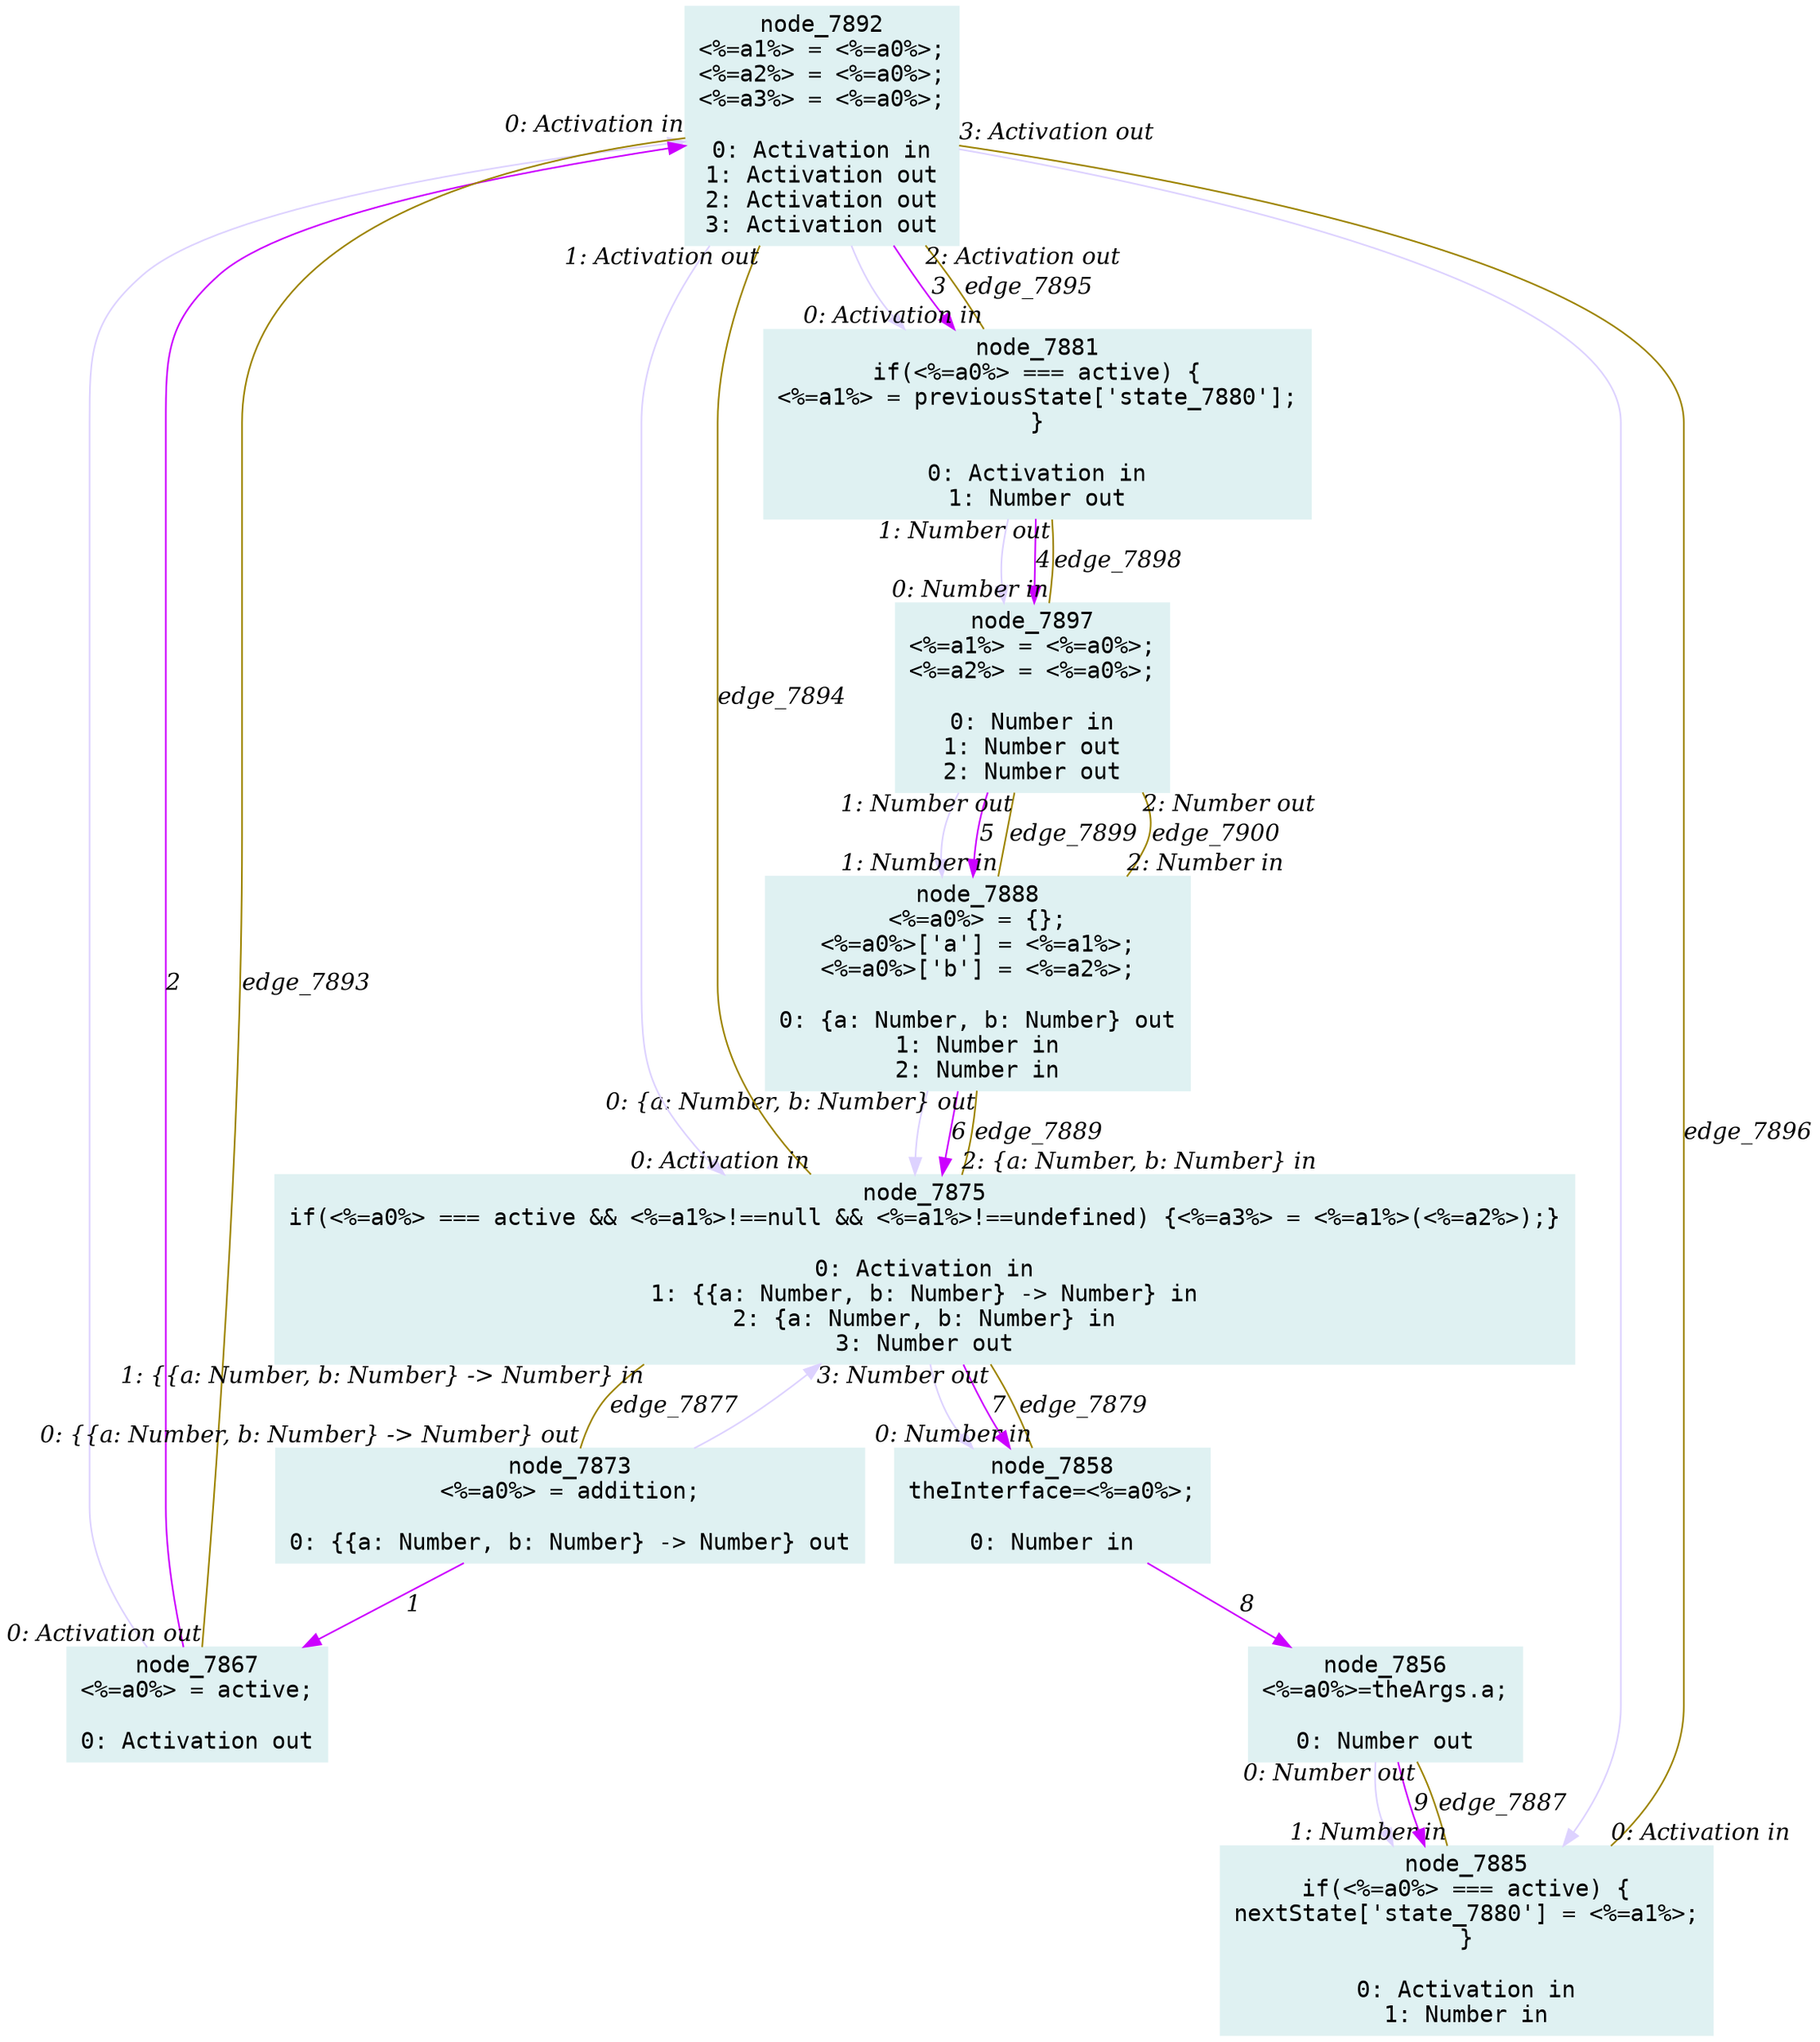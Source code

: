 digraph g{node_7856 [shape="box", style="filled", color="#dff1f2", fontname="Courier", label="node_7856
<%=a0%>=theArgs.a;

0: Number out" ]
node_7858 [shape="box", style="filled", color="#dff1f2", fontname="Courier", label="node_7858
theInterface=<%=a0%>;

0: Number in" ]
node_7867 [shape="box", style="filled", color="#dff1f2", fontname="Courier", label="node_7867
<%=a0%> = active;

0: Activation out" ]
node_7873 [shape="box", style="filled", color="#dff1f2", fontname="Courier", label="node_7873
<%=a0%> = addition;

0: {{a: Number, b: Number} -> Number} out" ]
node_7875 [shape="box", style="filled", color="#dff1f2", fontname="Courier", label="node_7875
if(<%=a0%> === active && <%=a1%>!==null && <%=a1%>!==undefined) {<%=a3%> = <%=a1%>(<%=a2%>);}

0: Activation in
1: {{a: Number, b: Number} -> Number} in
2: {a: Number, b: Number} in
3: Number out" ]
node_7881 [shape="box", style="filled", color="#dff1f2", fontname="Courier", label="node_7881
if(<%=a0%> === active) {
<%=a1%> = previousState['state_7880'];
}

0: Activation in
1: Number out" ]
node_7885 [shape="box", style="filled", color="#dff1f2", fontname="Courier", label="node_7885
if(<%=a0%> === active) {
nextState['state_7880'] = <%=a1%>;
}

0: Activation in
1: Number in" ]
node_7888 [shape="box", style="filled", color="#dff1f2", fontname="Courier", label="node_7888
<%=a0%> = {};
<%=a0%>['a'] = <%=a1%>;
<%=a0%>['b'] = <%=a2%>;

0: {a: Number, b: Number} out
1: Number in
2: Number in" ]
node_7892 [shape="box", style="filled", color="#dff1f2", fontname="Courier", label="node_7892
<%=a1%> = <%=a0%>;
<%=a2%> = <%=a0%>;
<%=a3%> = <%=a0%>;

0: Activation in
1: Activation out
2: Activation out
3: Activation out" ]
node_7897 [shape="box", style="filled", color="#dff1f2", fontname="Courier", label="node_7897
<%=a1%> = <%=a0%>;
<%=a2%> = <%=a0%>;

0: Number in
1: Number out
2: Number out" ]
node_7856 -> node_7885 [dir=forward, arrowHead=normal, fontname="Times-Italic", arrowsize=1, color="#ddd2ff", label="",  headlabel="", taillabel="" ]
node_7875 -> node_7858 [dir=forward, arrowHead=normal, fontname="Times-Italic", arrowsize=1, color="#ddd2ff", label="",  headlabel="", taillabel="" ]
node_7888 -> node_7875 [dir=forward, arrowHead=normal, fontname="Times-Italic", arrowsize=1, color="#ddd2ff", label="",  headlabel="", taillabel="" ]
node_7897 -> node_7888 [dir=forward, arrowHead=normal, fontname="Times-Italic", arrowsize=1, color="#ddd2ff", label="",  headlabel="", taillabel="" ]
node_7881 -> node_7897 [dir=forward, arrowHead=normal, fontname="Times-Italic", arrowsize=1, color="#ddd2ff", label="",  headlabel="", taillabel="" ]
node_7892 -> node_7875 [dir=forward, arrowHead=normal, fontname="Times-Italic", arrowsize=1, color="#ddd2ff", label="",  headlabel="", taillabel="" ]
node_7892 -> node_7881 [dir=forward, arrowHead=normal, fontname="Times-Italic", arrowsize=1, color="#ddd2ff", label="",  headlabel="", taillabel="" ]
node_7892 -> node_7885 [dir=forward, arrowHead=normal, fontname="Times-Italic", arrowsize=1, color="#ddd2ff", label="",  headlabel="", taillabel="" ]
node_7867 -> node_7892 [dir=forward, arrowHead=normal, fontname="Times-Italic", arrowsize=1, color="#ddd2ff", label="",  headlabel="", taillabel="" ]
node_7873 -> node_7875 [dir=forward, arrowHead=normal, fontname="Times-Italic", arrowsize=1, color="#ddd2ff", label="",  headlabel="", taillabel="" ]
node_7873 -> node_7867 [dir=forward, arrowHead=normal, fontname="Times-Italic", arrowsize=1, color="#cc00ff", label="1",  headlabel="", taillabel="" ]
node_7867 -> node_7892 [dir=forward, arrowHead=normal, fontname="Times-Italic", arrowsize=1, color="#cc00ff", label="2",  headlabel="", taillabel="" ]
node_7892 -> node_7881 [dir=forward, arrowHead=normal, fontname="Times-Italic", arrowsize=1, color="#cc00ff", label="3",  headlabel="", taillabel="" ]
node_7881 -> node_7897 [dir=forward, arrowHead=normal, fontname="Times-Italic", arrowsize=1, color="#cc00ff", label="4",  headlabel="", taillabel="" ]
node_7897 -> node_7888 [dir=forward, arrowHead=normal, fontname="Times-Italic", arrowsize=1, color="#cc00ff", label="5",  headlabel="", taillabel="" ]
node_7888 -> node_7875 [dir=forward, arrowHead=normal, fontname="Times-Italic", arrowsize=1, color="#cc00ff", label="6",  headlabel="", taillabel="" ]
node_7875 -> node_7858 [dir=forward, arrowHead=normal, fontname="Times-Italic", arrowsize=1, color="#cc00ff", label="7",  headlabel="", taillabel="" ]
node_7858 -> node_7856 [dir=forward, arrowHead=normal, fontname="Times-Italic", arrowsize=1, color="#cc00ff", label="8",  headlabel="", taillabel="" ]
node_7856 -> node_7885 [dir=forward, arrowHead=normal, fontname="Times-Italic", arrowsize=1, color="#cc00ff", label="9",  headlabel="", taillabel="" ]
node_7875 -> node_7873 [dir=none, arrowHead=none, fontname="Times-Italic", arrowsize=1, color="#9d8400", label="edge_7877",  headlabel="0: {{a: Number, b: Number} -> Number} out", taillabel="1: {{a: Number, b: Number} -> Number} in" ]
node_7875 -> node_7858 [dir=none, arrowHead=none, fontname="Times-Italic", arrowsize=1, color="#9d8400", label="edge_7879",  headlabel="0: Number in", taillabel="3: Number out" ]
node_7885 -> node_7856 [dir=none, arrowHead=none, fontname="Times-Italic", arrowsize=1, color="#9d8400", label="edge_7887",  headlabel="0: Number out", taillabel="1: Number in" ]
node_7888 -> node_7875 [dir=none, arrowHead=none, fontname="Times-Italic", arrowsize=1, color="#9d8400", label="edge_7889",  headlabel="2: {a: Number, b: Number} in", taillabel="0: {a: Number, b: Number} out" ]
node_7867 -> node_7892 [dir=none, arrowHead=none, fontname="Times-Italic", arrowsize=1, color="#9d8400", label="edge_7893",  headlabel="0: Activation in", taillabel="0: Activation out" ]
node_7892 -> node_7875 [dir=none, arrowHead=none, fontname="Times-Italic", arrowsize=1, color="#9d8400", label="edge_7894",  headlabel="0: Activation in", taillabel="1: Activation out" ]
node_7892 -> node_7881 [dir=none, arrowHead=none, fontname="Times-Italic", arrowsize=1, color="#9d8400", label="edge_7895",  headlabel="0: Activation in", taillabel="2: Activation out" ]
node_7892 -> node_7885 [dir=none, arrowHead=none, fontname="Times-Italic", arrowsize=1, color="#9d8400", label="edge_7896",  headlabel="0: Activation in", taillabel="3: Activation out" ]
node_7881 -> node_7897 [dir=none, arrowHead=none, fontname="Times-Italic", arrowsize=1, color="#9d8400", label="edge_7898",  headlabel="0: Number in", taillabel="1: Number out" ]
node_7897 -> node_7888 [dir=none, arrowHead=none, fontname="Times-Italic", arrowsize=1, color="#9d8400", label="edge_7899",  headlabel="1: Number in", taillabel="1: Number out" ]
node_7897 -> node_7888 [dir=none, arrowHead=none, fontname="Times-Italic", arrowsize=1, color="#9d8400", label="edge_7900",  headlabel="2: Number in", taillabel="2: Number out" ]
}